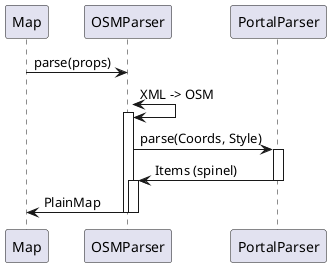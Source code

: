 @startuml dataBuildSequenceOSM

Map -> OSMParser : parse(props)
OSMParser <-> OSMParser --++ : XML -> OSM

OSMParser -> PortalParser ++ : parse(Coords, Style)
OSMParser <- PortalParser -- : Items (spinel)

activate OSMParser
deactivate OSMParser
Map <- OSMParser -- : PlainMap

@enduml